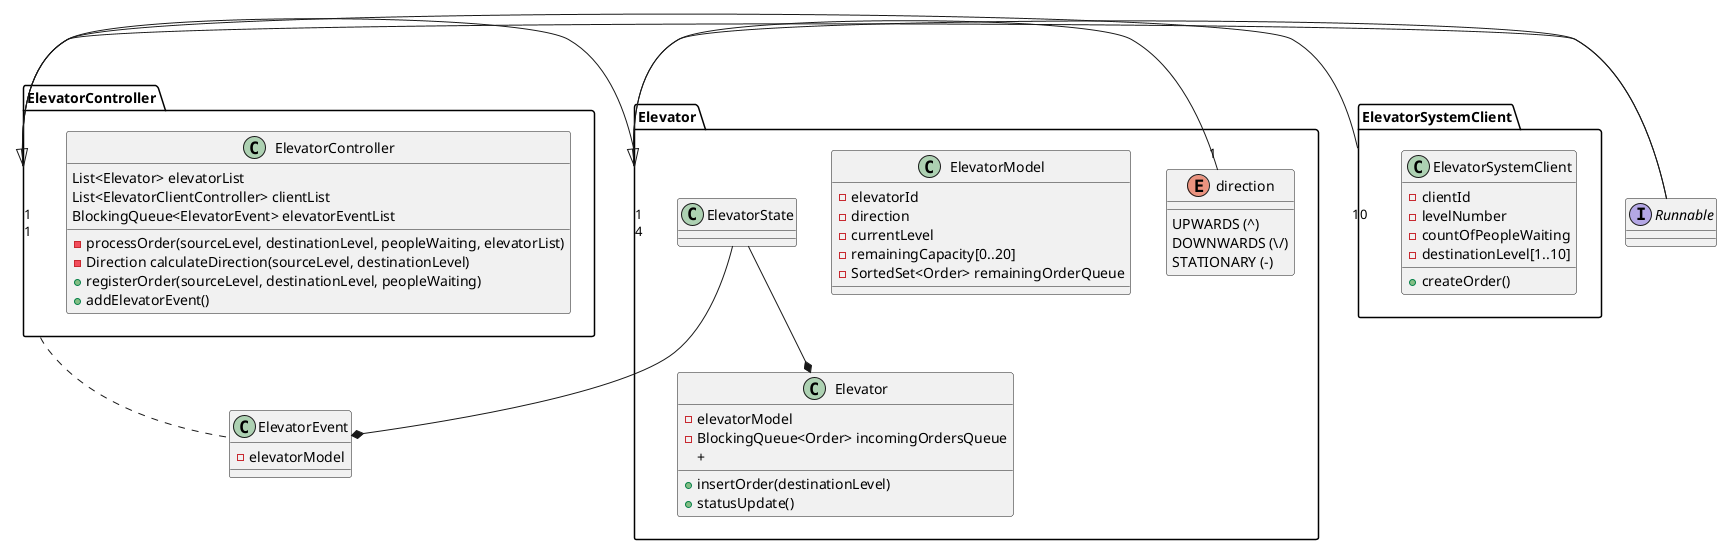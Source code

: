 @startuml

package ElevatorSystemClient {
  class ElevatorSystemClient{
    - clientId
    - levelNumber
    - countOfPeopleWaiting
    - destinationLevel[1..10]
    + createOrder()
  }
}
package "Elevator" {
  class ElevatorModel {
    - elevatorId
    - direction
    - currentLevel
    - remainingCapacity[0..20]
    - SortedSet<Order> remainingOrderQueue
  }

  ElevatorState --* Elevator
  class Elevator {
    - elevatorModel
    - BlockingQueue<Order> incomingOrdersQueue
    + insertOrder(destinationLevel)
    + statusUpdate()
    +
  }
  
  enum direction {
    UPWARDS (^)
    DOWNWARDS (\/)
    STATIONARY (-)
  }

}
package ElevatorController {
  class ElevatorController {
    List<Elevator> elevatorList
    List<ElevatorClientController> clientList
    BlockingQueue<ElevatorEvent> elevatorEventList
    - processOrder(sourceLevel, destinationLevel, peopleWaiting, elevatorList)
    - Direction calculateDirection(sourceLevel, destinationLevel)
    + registerOrder(sourceLevel, destinationLevel, peopleWaiting)
    + addElevatorEvent()
  }
}
class ElevatorEvent {
  - elevatorModel
}
ElevatorState --* ElevatorEvent

ElevatorController "1" - "4" Elevator
ElevatorController "1" - "10" ElevatorSystemClient
ElevatorController . ElevatorEvent

Elevator "1" - "1" direction

interface Runnable
Runnable -|> Elevator
Runnable -|> ElevatorController


@enduml